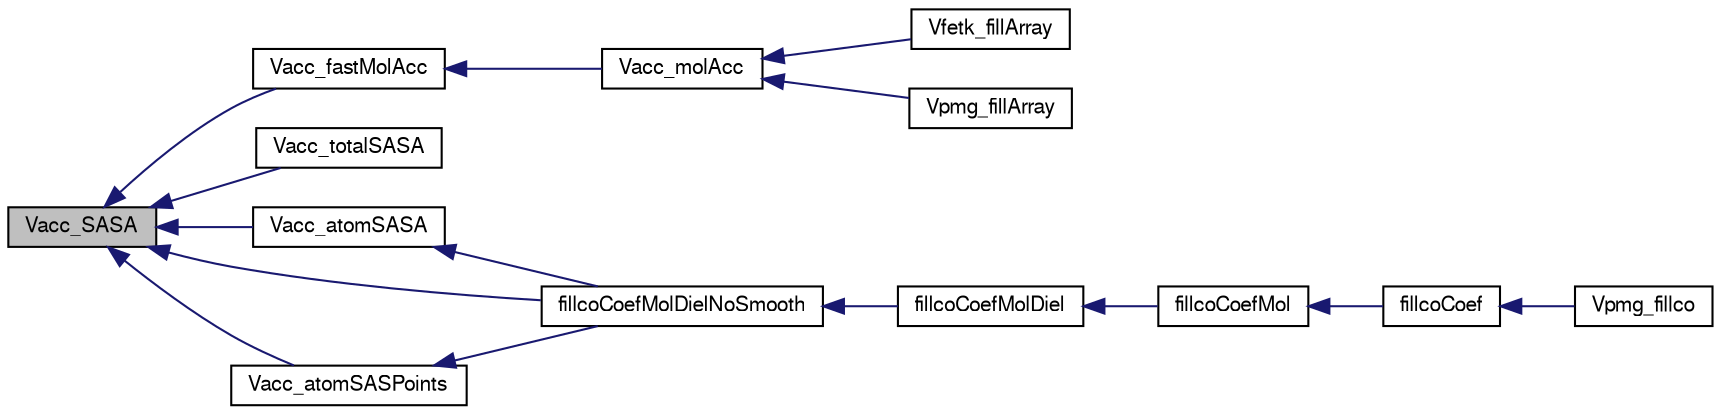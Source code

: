digraph "Vacc_SASA"
{
  edge [fontname="FreeSans",fontsize="10",labelfontname="FreeSans",labelfontsize="10"];
  node [fontname="FreeSans",fontsize="10",shape=record];
  rankdir="LR";
  Node1 [label="Vacc_SASA",height=0.2,width=0.4,color="black", fillcolor="grey75", style="filled" fontcolor="black"];
  Node1 -> Node2 [dir="back",color="midnightblue",fontsize="10",style="solid",fontname="FreeSans"];
  Node2 [label="Vacc_fastMolAcc",height=0.2,width=0.4,color="black", fillcolor="white", style="filled",URL="$group___vacc.html#gace3cf23d10bbc818a28b212ef5c94f84",tooltip="Report molecular accessibility quickly."];
  Node2 -> Node3 [dir="back",color="midnightblue",fontsize="10",style="solid",fontname="FreeSans"];
  Node3 [label="Vacc_molAcc",height=0.2,width=0.4,color="black", fillcolor="white", style="filled",URL="$group___vacc.html#ga31a47b0e2a3e828ab38802dbebb07415",tooltip="Report molecular accessibility."];
  Node3 -> Node4 [dir="back",color="midnightblue",fontsize="10",style="solid",fontname="FreeSans"];
  Node4 [label="Vfetk_fillArray",height=0.2,width=0.4,color="black", fillcolor="white", style="filled",URL="$group___vfetk.html#gab568aa48a9072ad4fe3007a181affda1",tooltip="Fill an array with the specified data."];
  Node3 -> Node5 [dir="back",color="midnightblue",fontsize="10",style="solid",fontname="FreeSans"];
  Node5 [label="Vpmg_fillArray",height=0.2,width=0.4,color="black", fillcolor="white", style="filled",URL="$group___vpmg.html#ga11ed702159c3c6ee7d89c9d0bcdee240",tooltip="Fill the specified array with accessibility values."];
  Node1 -> Node6 [dir="back",color="midnightblue",fontsize="10",style="solid",fontname="FreeSans"];
  Node6 [label="Vacc_totalSASA",height=0.2,width=0.4,color="black", fillcolor="white", style="filled",URL="$group___vacc.html#ga6e6925112665279c1b237f792c595e82",tooltip="Return the total solvent accessible surface area (SASA)"];
  Node1 -> Node7 [dir="back",color="midnightblue",fontsize="10",style="solid",fontname="FreeSans"];
  Node7 [label="Vacc_atomSASA",height=0.2,width=0.4,color="black", fillcolor="white", style="filled",URL="$group___vacc.html#ga9913f912bca5c71ba11ef9aefe7c390c",tooltip="Return the atomic solvent accessible surface area (SASA)"];
  Node7 -> Node8 [dir="back",color="midnightblue",fontsize="10",style="solid",fontname="FreeSans"];
  Node8 [label="fillcoCoefMolDielNoSmooth",height=0.2,width=0.4,color="black", fillcolor="white", style="filled",URL="$vpmg_8c.html#adf9fff114eed3d5d94f3adbbf9527483",tooltip="Fill differential operator coefficient arrays from a molecular surface calculation without smoothing..."];
  Node8 -> Node9 [dir="back",color="midnightblue",fontsize="10",style="solid",fontname="FreeSans"];
  Node9 [label="fillcoCoefMolDiel",height=0.2,width=0.4,color="black", fillcolor="white", style="filled",URL="$vpmg_8c.html#a34484f0f2f254b954abf20c5a98ab9d4",tooltip="Fill differential operator coefficient arrays from a molecular surface calculation."];
  Node9 -> Node10 [dir="back",color="midnightblue",fontsize="10",style="solid",fontname="FreeSans"];
  Node10 [label="fillcoCoefMol",height=0.2,width=0.4,color="black", fillcolor="white", style="filled",URL="$vpmg_8c.html#a62617829770eaed11c159947453e457c",tooltip="Fill operator coefficient arrays from a molecular surface calculation."];
  Node10 -> Node11 [dir="back",color="midnightblue",fontsize="10",style="solid",fontname="FreeSans"];
  Node11 [label="fillcoCoef",height=0.2,width=0.4,color="black", fillcolor="white", style="filled",URL="$vpmg_8c.html#a169088d2631112390e9699d0ff25ab0a",tooltip="Top-level driver to fill all operator coefficient arrays."];
  Node11 -> Node12 [dir="back",color="midnightblue",fontsize="10",style="solid",fontname="FreeSans"];
  Node12 [label="Vpmg_fillco",height=0.2,width=0.4,color="black", fillcolor="white", style="filled",URL="$group___vpmg.html#gaf117af16d5e9c5bd4e557a69ec1eb73a",tooltip="Fill the coefficient arrays prior to solving the equation."];
  Node1 -> Node13 [dir="back",color="midnightblue",fontsize="10",style="solid",fontname="FreeSans"];
  Node13 [label="Vacc_atomSASPoints",height=0.2,width=0.4,color="black", fillcolor="white", style="filled",URL="$group___vacc.html#gaa1b76ea181d5f3a3ddb2b890e470cb3f",tooltip="Get the set of points for this atom&#39;s solvent-accessible surface."];
  Node13 -> Node8 [dir="back",color="midnightblue",fontsize="10",style="solid",fontname="FreeSans"];
  Node1 -> Node8 [dir="back",color="midnightblue",fontsize="10",style="solid",fontname="FreeSans"];
}
